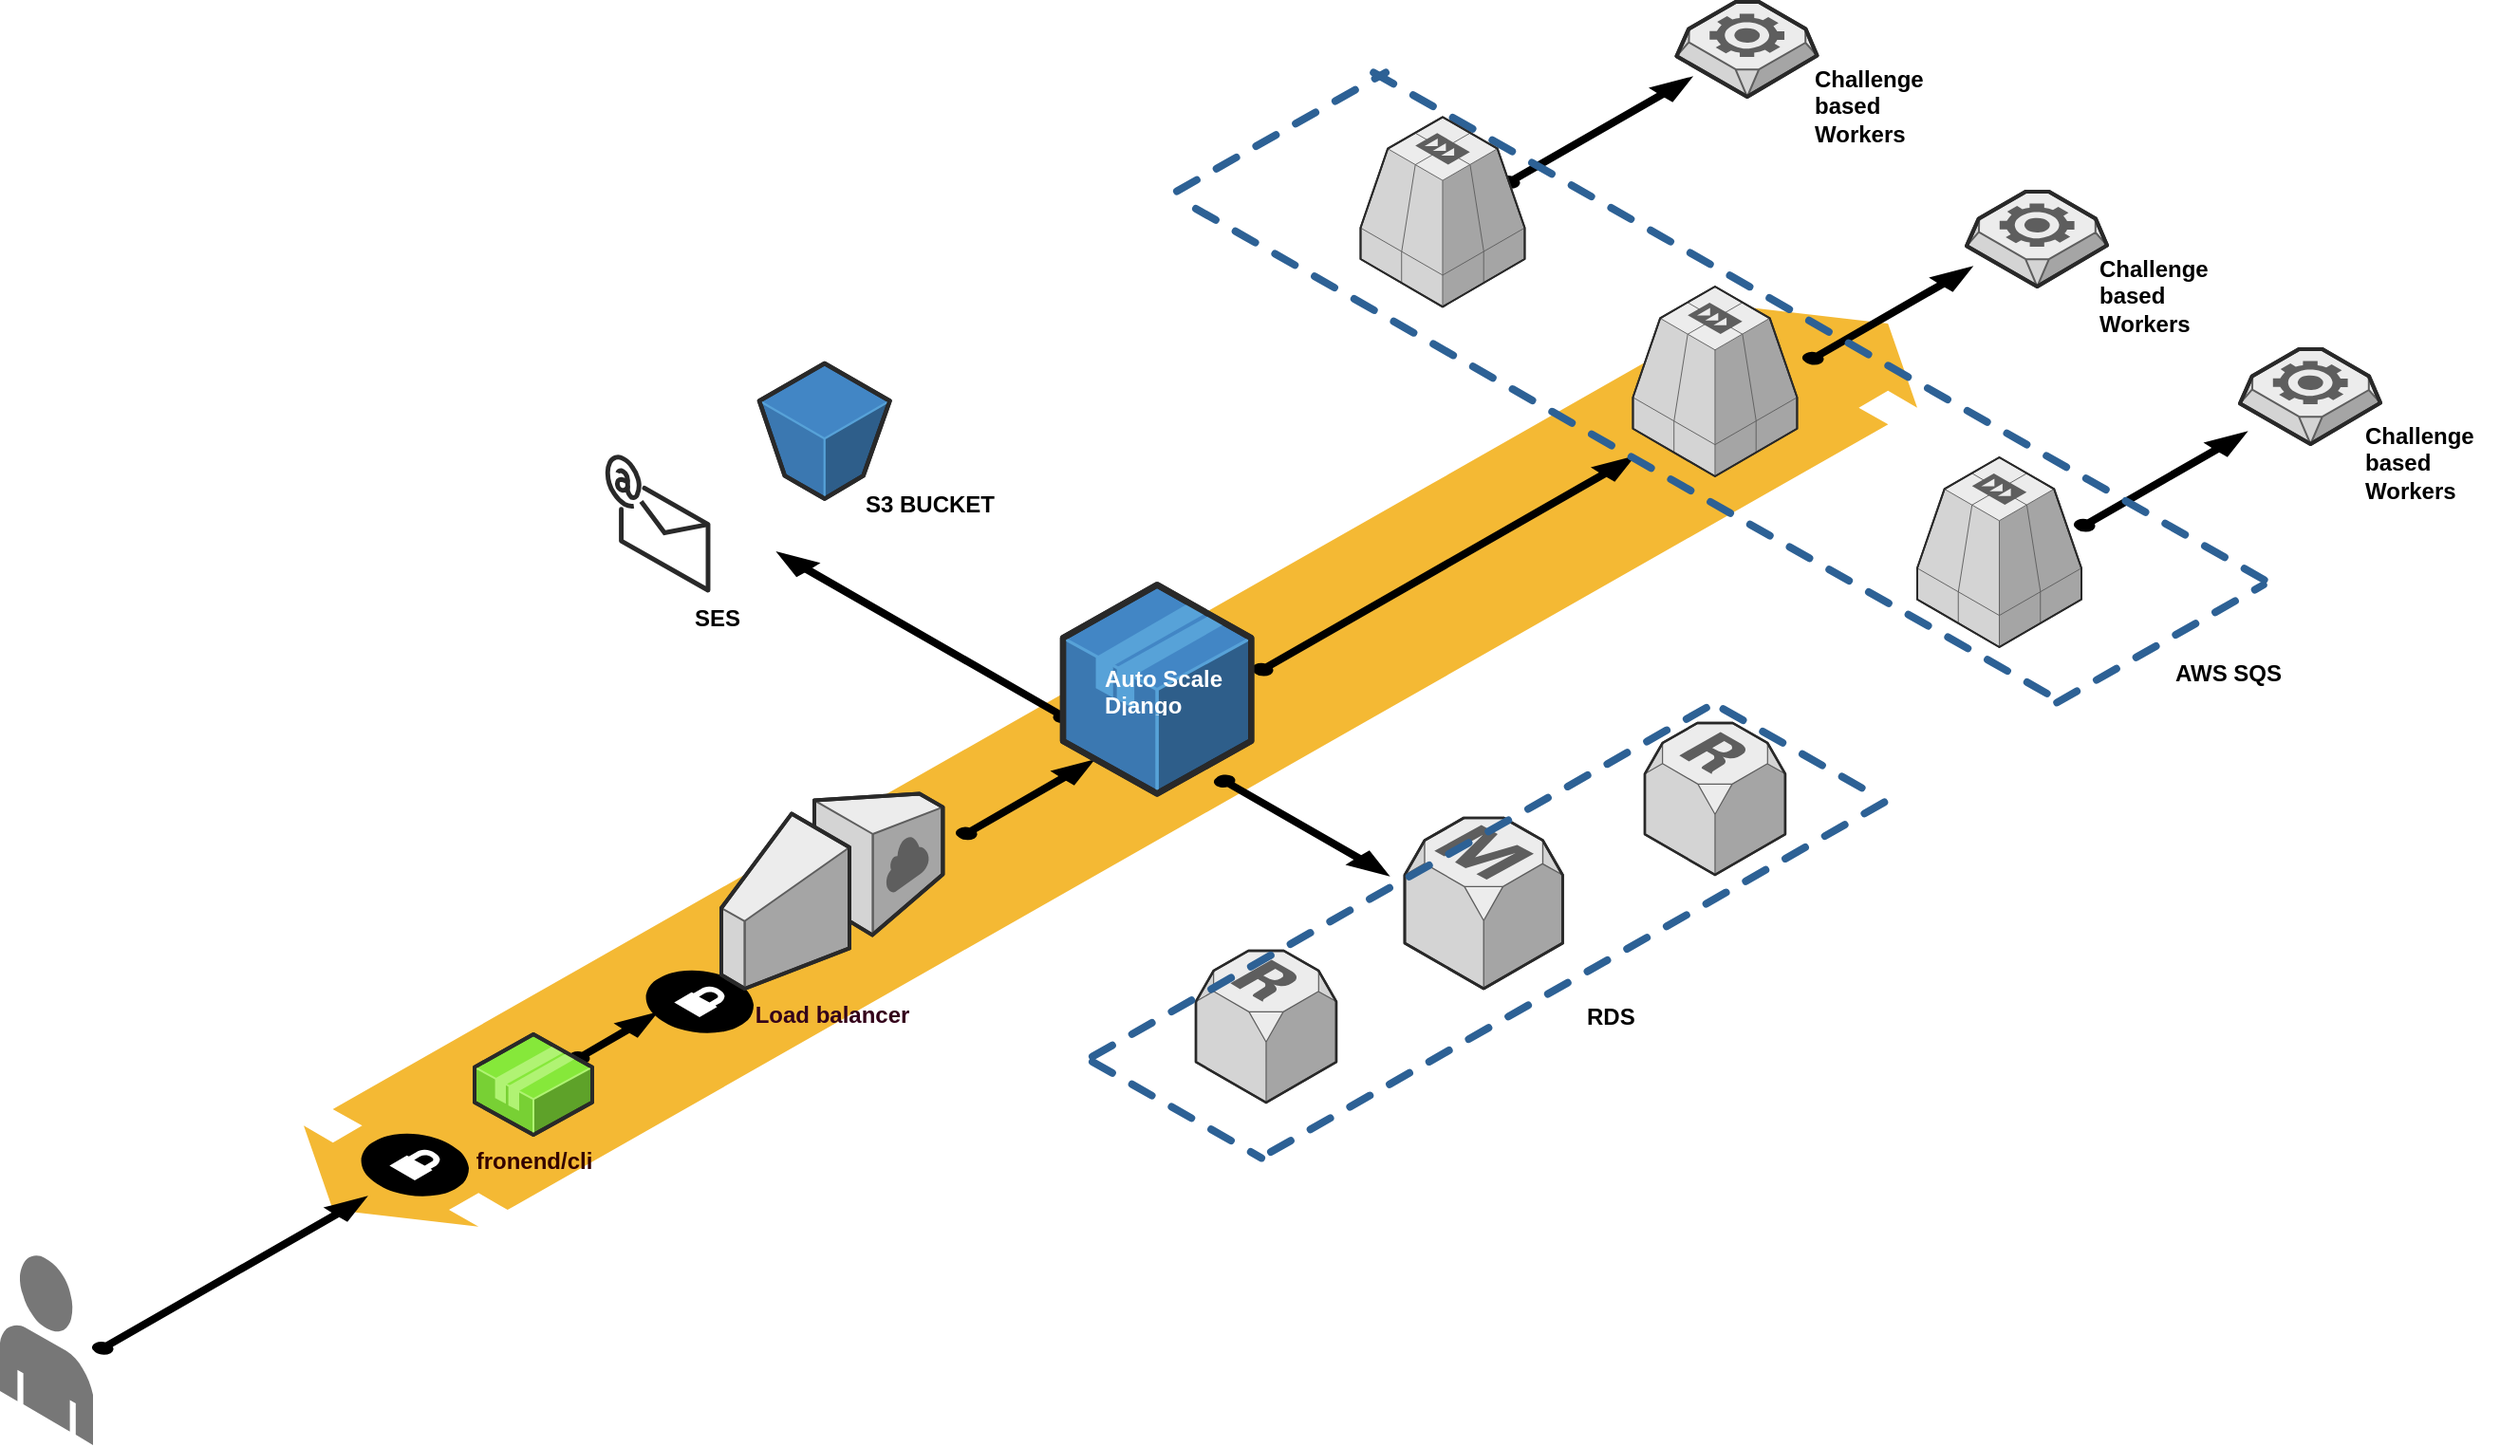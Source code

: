 <mxfile version="22.1.16" type="github">
  <diagram name="Page-1" id="aaaa8250-4180-3840-79b5-4cada1eebb92">
    <mxGraphModel dx="1687" dy="922" grid="1" gridSize="10" guides="1" tooltips="1" connect="1" arrows="1" fold="1" page="1" pageScale="1" pageWidth="1920" pageHeight="1200" background="none" math="0" shadow="0">
      <root>
        <mxCell id="0" />
        <mxCell id="1" parent="0" />
        <mxCell id="L3lj_wClFnJjA9AVwsPd-24" value="" style="verticalLabelPosition=bottom;html=1;verticalAlign=top;strokeWidth=1;dashed=0;shape=mxgraph.aws3d.flatDoubleEdge;fillColor=#000000;aspect=fixed;rounded=1;shadow=0;comic=0;fontFamily=Verdana;fontSize=12;flipV=1;" vertex="1" parent="1">
          <mxGeometry x="300" y="460.68" width="850" height="484.68" as="geometry" />
        </mxCell>
        <mxCell id="L3lj_wClFnJjA9AVwsPd-4" value="" style="verticalLabelPosition=bottom;html=1;verticalAlign=top;strokeWidth=1;align=center;outlineConnect=0;dashed=0;outlineConnect=0;shape=mxgraph.aws3d.end_user;strokeColor=none;fillColor=#777777;aspect=fixed;" vertex="1" parent="1">
          <mxGeometry x="140" y="960" width="49" height="100.46" as="geometry" />
        </mxCell>
        <mxCell id="L3lj_wClFnJjA9AVwsPd-9" value="" style="verticalLabelPosition=bottom;html=1;verticalAlign=top;strokeWidth=1;align=center;outlineConnect=0;dashed=0;outlineConnect=0;shape=mxgraph.aws3d.s3Bucket;fillColor=#4286c5;strokeColor=#57A2D8;aspect=fixed;" vertex="1" parent="1">
          <mxGeometry x="540" y="490.47" width="68.74" height="71.31" as="geometry" />
        </mxCell>
        <mxCell id="L3lj_wClFnJjA9AVwsPd-19" value="" style="verticalLabelPosition=bottom;html=1;verticalAlign=top;strokeWidth=1;align=center;outlineConnect=0;dashed=0;outlineConnect=0;shape=mxgraph.aws3d.secureConnection;fillColor=#000000;strokeColor=#ffffff;aspect=fixed;" vertex="1" parent="1">
          <mxGeometry x="480" y="810" width="57.0" height="34" as="geometry" />
        </mxCell>
        <mxCell id="L3lj_wClFnJjA9AVwsPd-20" value="&lt;b style=&quot;&quot;&gt;&lt;font color=&quot;#33001a&quot;&gt;Load balancer&lt;/font&gt;&lt;/b&gt;" style="verticalLabelPosition=bottom;html=1;verticalAlign=top;strokeWidth=1;align=center;outlineConnect=0;dashed=0;outlineConnect=0;shape=mxgraph.aws3d.internetGateway;fillColor=#ECECEC;strokeColor=#5E5E5E;aspect=fixed;" vertex="1" parent="1">
          <mxGeometry x="520" y="717.2" width="116.7" height="102.8" as="geometry" />
        </mxCell>
        <mxCell id="L3lj_wClFnJjA9AVwsPd-21" value="" style="verticalLabelPosition=bottom;html=1;verticalAlign=top;strokeWidth=1;align=center;outlineConnect=0;dashed=0;outlineConnect=0;shape=mxgraph.aws3d.arrowNE;fillColor=#000000;aspect=fixed;" vertex="1" parent="1">
          <mxGeometry x="800" y="540" width="200.23" height="114.42" as="geometry" />
        </mxCell>
        <mxCell id="L3lj_wClFnJjA9AVwsPd-25" value="" style="verticalLabelPosition=bottom;html=1;verticalAlign=top;strokeWidth=1;align=center;outlineConnect=0;dashed=0;outlineConnect=0;shape=mxgraph.aws3d.arrowNE;fillColor=#000000;aspect=fixed;" vertex="1" parent="1">
          <mxGeometry x="189" y="930" width="143.6" height="82.05" as="geometry" />
        </mxCell>
        <mxCell id="L3lj_wClFnJjA9AVwsPd-31" value="" style="verticalLabelPosition=bottom;html=1;verticalAlign=top;strokeWidth=1;align=center;outlineConnect=0;dashed=0;outlineConnect=0;shape=mxgraph.aws3d.arrowNE;fillColor=#000000;aspect=fixed;" vertex="1" parent="1">
          <mxGeometry x="930" y="340" width="100.74" height="57.56" as="geometry" />
        </mxCell>
        <mxCell id="L3lj_wClFnJjA9AVwsPd-33" value="" style="verticalLabelPosition=bottom;html=1;verticalAlign=top;strokeWidth=1;align=center;outlineConnect=0;dashed=0;outlineConnect=0;shape=mxgraph.aws3d.arrowNE;fillColor=#000000;aspect=fixed;" vertex="1" parent="1">
          <mxGeometry x="1233" y="527" width="90" height="51.42" as="geometry" />
        </mxCell>
        <mxCell id="L3lj_wClFnJjA9AVwsPd-34" value="" style="verticalLabelPosition=bottom;html=1;verticalAlign=top;strokeWidth=1;align=center;outlineConnect=0;dashed=0;outlineConnect=0;shape=mxgraph.aws3d.arrowNE;fillColor=#000000;aspect=fixed;" vertex="1" parent="1">
          <mxGeometry x="1090" y="440" width="88.34" height="50.47" as="geometry" />
        </mxCell>
        <mxCell id="L3lj_wClFnJjA9AVwsPd-43" value="" style="group" vertex="1" connectable="0" parent="1">
          <mxGeometry x="760" y="337.2" width="600" height="332.0" as="geometry" />
        </mxCell>
        <mxCell id="L3lj_wClFnJjA9AVwsPd-35" value="" style="verticalLabelPosition=bottom;html=1;verticalAlign=top;strokeWidth=1;dashed=0;shape=mxgraph.aws3d.dashedArrowlessEdge;aspect=fixed;rounded=1;shadow=0;comic=0;fontFamily=Verdana;fontSize=12" vertex="1" parent="L3lj_wClFnJjA9AVwsPd-43">
          <mxGeometry x="103.62" width="473.82" height="270" as="geometry" />
        </mxCell>
        <mxCell id="L3lj_wClFnJjA9AVwsPd-36" value="" style="verticalLabelPosition=bottom;html=1;verticalAlign=top;strokeWidth=1;dashed=0;shape=mxgraph.aws3d.dashedArrowlessEdge;aspect=fixed;rounded=1;shadow=0;comic=0;fontFamily=Verdana;fontSize=12" vertex="1" parent="L3lj_wClFnJjA9AVwsPd-43">
          <mxGeometry x="10" y="71.78" width="456.67" height="260.22" as="geometry" />
        </mxCell>
        <mxCell id="L3lj_wClFnJjA9AVwsPd-37" value="" style="verticalLabelPosition=bottom;html=1;verticalAlign=top;strokeWidth=1;dashed=0;shape=mxgraph.aws3d.dashedArrowlessEdge;fillColor=#000000;aspect=fixed;rounded=1;shadow=0;comic=0;fontFamily=Verdana;fontSize=12;fontColor=#000000;flipV=1;" vertex="1" parent="L3lj_wClFnJjA9AVwsPd-43">
          <mxGeometry y="5.684e-14" width="110" height="62.54" as="geometry" />
        </mxCell>
        <mxCell id="L3lj_wClFnJjA9AVwsPd-38" value="" style="verticalLabelPosition=bottom;html=1;verticalAlign=top;strokeWidth=1;dashed=0;shape=mxgraph.aws3d.dashedArrowlessEdge;aspect=fixed;rounded=1;shadow=0;comic=0;fontFamily=Verdana;fontSize=12;flipV=1;" vertex="1" parent="L3lj_wClFnJjA9AVwsPd-43">
          <mxGeometry x="463.64" y="270.0" width="108.72" height="62" as="geometry" />
        </mxCell>
        <mxCell id="L3lj_wClFnJjA9AVwsPd-69" value="&lt;b&gt;AWS SQS&lt;/b&gt;" style="text;strokeColor=none;fillColor=none;align=left;verticalAlign=middle;spacingLeft=4;spacingRight=4;overflow=hidden;points=[[0,0.5],[1,0.5]];portConstraint=eastwest;rotatable=0;whiteSpace=wrap;html=1;" vertex="1" parent="L3lj_wClFnJjA9AVwsPd-43">
          <mxGeometry x="520" y="302.0" width="80" height="30" as="geometry" />
        </mxCell>
        <mxCell id="L3lj_wClFnJjA9AVwsPd-72" value="&lt;b&gt;Challenge based Workers&lt;/b&gt;" style="text;strokeColor=none;fillColor=none;align=left;verticalAlign=middle;spacingLeft=4;spacingRight=4;overflow=hidden;points=[[0,0.5],[1,0.5]];portConstraint=eastwest;rotatable=0;whiteSpace=wrap;html=1;" vertex="1" parent="L3lj_wClFnJjA9AVwsPd-43">
          <mxGeometry x="330" y="-17.2" width="76" height="70" as="geometry" />
        </mxCell>
        <mxCell id="L3lj_wClFnJjA9AVwsPd-47" value="" style="group" vertex="1" connectable="0" parent="1">
          <mxGeometry x="770" y="680" width="310.47" height="200" as="geometry" />
        </mxCell>
        <mxCell id="L3lj_wClFnJjA9AVwsPd-11" value="" style="verticalLabelPosition=bottom;html=1;verticalAlign=top;strokeWidth=1;align=center;outlineConnect=0;dashed=0;outlineConnect=0;shape=mxgraph.aws3d.rdsMaster;fillColor=#ECECEC;strokeColor=#5E5E5E;aspect=fixed;" vertex="1" parent="L3lj_wClFnJjA9AVwsPd-47">
          <mxGeometry x="110" y="50" width="83.23" height="90" as="geometry" />
        </mxCell>
        <mxCell id="L3lj_wClFnJjA9AVwsPd-12" value="" style="verticalLabelPosition=bottom;html=1;verticalAlign=top;strokeWidth=1;align=center;outlineConnect=0;dashed=0;outlineConnect=0;shape=mxgraph.aws3d.rdsSlave;fillColor=#ECECEC;strokeColor=#5E5E5E;aspect=fixed;" vertex="1" parent="L3lj_wClFnJjA9AVwsPd-47">
          <mxGeometry y="120" width="73.98" height="80" as="geometry" />
        </mxCell>
        <mxCell id="L3lj_wClFnJjA9AVwsPd-10" value="" style="verticalLabelPosition=bottom;html=1;verticalAlign=top;strokeWidth=1;align=center;outlineConnect=0;dashed=0;outlineConnect=0;shape=mxgraph.aws3d.rdsSlave;fillColor=#ECECEC;strokeColor=#5E5E5E;aspect=fixed;" vertex="1" parent="L3lj_wClFnJjA9AVwsPd-47">
          <mxGeometry x="236.49" width="73.98" height="80" as="geometry" />
        </mxCell>
        <mxCell id="L3lj_wClFnJjA9AVwsPd-50" value="" style="verticalLabelPosition=bottom;html=1;verticalAlign=top;strokeWidth=1;align=center;outlineConnect=0;dashed=0;outlineConnect=0;shape=mxgraph.aws3d.arrowSE;fillColor=#000000;aspect=fixed;" vertex="1" parent="L3lj_wClFnJjA9AVwsPd-47">
          <mxGeometry x="10" y="28" width="91" height="52" as="geometry" />
        </mxCell>
        <mxCell id="L3lj_wClFnJjA9AVwsPd-48" value="" style="group" vertex="1" connectable="0" parent="1">
          <mxGeometry x="856.74" y="360.68" width="379.75" height="279.32" as="geometry" />
        </mxCell>
        <mxCell id="L3lj_wClFnJjA9AVwsPd-5" value="" style="verticalLabelPosition=bottom;html=1;verticalAlign=top;strokeWidth=1;align=center;outlineConnect=0;dashed=0;outlineConnect=0;shape=mxgraph.aws3d.sqs;fillColor=#ECECEC;strokeColor=#5E5E5E;aspect=fixed;" vertex="1" parent="L3lj_wClFnJjA9AVwsPd-48">
          <mxGeometry width="86.49" height="100" as="geometry" />
        </mxCell>
        <mxCell id="L3lj_wClFnJjA9AVwsPd-6" value="" style="verticalLabelPosition=bottom;html=1;verticalAlign=top;strokeWidth=1;align=center;outlineConnect=0;dashed=0;outlineConnect=0;shape=mxgraph.aws3d.sqs;fillColor=#ECECEC;strokeColor=#5E5E5E;aspect=fixed;" vertex="1" parent="L3lj_wClFnJjA9AVwsPd-48">
          <mxGeometry x="143.49" y="89.32" width="86.49" height="100" as="geometry" />
        </mxCell>
        <mxCell id="L3lj_wClFnJjA9AVwsPd-7" value="" style="verticalLabelPosition=bottom;html=1;verticalAlign=top;strokeWidth=1;align=center;outlineConnect=0;dashed=0;outlineConnect=0;shape=mxgraph.aws3d.sqs;fillColor=#ECECEC;strokeColor=#5E5E5E;aspect=fixed;" vertex="1" parent="L3lj_wClFnJjA9AVwsPd-48">
          <mxGeometry x="293.26" y="179.32" width="86.49" height="100" as="geometry" />
        </mxCell>
        <mxCell id="L3lj_wClFnJjA9AVwsPd-49" value="" style="group" vertex="1" connectable="0" parent="1">
          <mxGeometry x="1023.23" y="300" width="370.77" height="233" as="geometry" />
        </mxCell>
        <mxCell id="L3lj_wClFnJjA9AVwsPd-16" value="" style="verticalLabelPosition=bottom;html=1;verticalAlign=top;strokeWidth=1;align=center;outlineConnect=0;dashed=0;outlineConnect=0;shape=mxgraph.aws3d.worker;fillColor=#ECECEC;strokeColor=#5E5E5E;aspect=fixed;" vertex="1" parent="L3lj_wClFnJjA9AVwsPd-49">
          <mxGeometry width="74" height="50" as="geometry" />
        </mxCell>
        <mxCell id="L3lj_wClFnJjA9AVwsPd-17" value="" style="verticalLabelPosition=bottom;html=1;verticalAlign=top;strokeWidth=1;align=center;outlineConnect=0;dashed=0;outlineConnect=0;shape=mxgraph.aws3d.worker;fillColor=#ECECEC;strokeColor=#5E5E5E;aspect=fixed;" vertex="1" parent="L3lj_wClFnJjA9AVwsPd-49">
          <mxGeometry x="152.77" y="100" width="74" height="50" as="geometry" />
        </mxCell>
        <mxCell id="L3lj_wClFnJjA9AVwsPd-18" value="" style="verticalLabelPosition=bottom;html=1;verticalAlign=top;strokeWidth=1;align=center;outlineConnect=0;dashed=0;outlineConnect=0;shape=mxgraph.aws3d.worker;fillColor=#ECECEC;strokeColor=#5E5E5E;aspect=fixed;" vertex="1" parent="L3lj_wClFnJjA9AVwsPd-49">
          <mxGeometry x="296.77" y="183" width="74" height="50" as="geometry" />
        </mxCell>
        <mxCell id="L3lj_wClFnJjA9AVwsPd-71" value="&lt;b&gt;Challenge based Workers&lt;/b&gt;" style="text;strokeColor=none;fillColor=none;align=left;verticalAlign=middle;spacingLeft=4;spacingRight=4;overflow=hidden;points=[[0,0.5],[1,0.5]];portConstraint=eastwest;rotatable=0;whiteSpace=wrap;html=1;" vertex="1" parent="L3lj_wClFnJjA9AVwsPd-49">
          <mxGeometry x="216.77" y="120.0" width="76" height="70" as="geometry" />
        </mxCell>
        <mxCell id="L3lj_wClFnJjA9AVwsPd-51" value="" style="verticalLabelPosition=bottom;html=1;verticalAlign=top;strokeWidth=1;align=center;outlineConnect=0;dashed=0;outlineConnect=0;shape=mxgraph.aws3d.arrowNE;fillColor=#000000;aspect=fixed;" vertex="1" parent="1">
          <mxGeometry x="644.03" y="700" width="71.47" height="40.84" as="geometry" />
        </mxCell>
        <mxCell id="L3lj_wClFnJjA9AVwsPd-52" value="" style="verticalLabelPosition=bottom;html=1;verticalAlign=top;strokeWidth=1;align=center;outlineConnect=0;dashed=0;outlineConnect=0;shape=mxgraph.aws3d.arrowNW;fillColor=#000000;aspect=fixed;" vertex="1" parent="1">
          <mxGeometry x="550" y="590.34" width="155.5" height="88.86" as="geometry" />
        </mxCell>
        <mxCell id="L3lj_wClFnJjA9AVwsPd-46" value="" style="group" vertex="1" connectable="0" parent="1">
          <mxGeometry x="715.5" y="669.2" width="418.09" height="240" as="geometry" />
        </mxCell>
        <mxCell id="L3lj_wClFnJjA9AVwsPd-39" value="" style="verticalLabelPosition=bottom;html=1;verticalAlign=top;strokeWidth=1;dashed=0;shape=mxgraph.aws3d.dashedArrowlessEdge;aspect=fixed;rounded=1;shadow=0;comic=0;fontFamily=Verdana;fontSize=12" vertex="1" parent="L3lj_wClFnJjA9AVwsPd-46">
          <mxGeometry x="332.31" y="3.4" width="81.78" height="46.6" as="geometry" />
        </mxCell>
        <mxCell id="L3lj_wClFnJjA9AVwsPd-40" value="" style="verticalLabelPosition=bottom;html=1;verticalAlign=top;strokeWidth=1;dashed=0;shape=mxgraph.aws3d.dashedArrowlessEdge;aspect=fixed;rounded=1;shadow=0;comic=0;fontFamily=Verdana;fontSize=12" vertex="1" parent="L3lj_wClFnJjA9AVwsPd-46">
          <mxGeometry y="189.28" width="89.02" height="50.72" as="geometry" />
        </mxCell>
        <mxCell id="L3lj_wClFnJjA9AVwsPd-41" value="" style="verticalLabelPosition=bottom;html=1;verticalAlign=top;strokeWidth=1;dashed=0;shape=mxgraph.aws3d.dashedArrowlessEdge;fillColor=#000000;aspect=fixed;rounded=1;shadow=0;comic=0;fontFamily=Verdana;fontSize=12;fontColor=#000000;flipV=1;" vertex="1" parent="L3lj_wClFnJjA9AVwsPd-46">
          <mxGeometry width="328.2" height="186.59" as="geometry" />
        </mxCell>
        <mxCell id="L3lj_wClFnJjA9AVwsPd-42" value="" style="verticalLabelPosition=bottom;html=1;verticalAlign=top;strokeWidth=1;dashed=0;shape=mxgraph.aws3d.dashedArrowlessEdge;aspect=fixed;rounded=1;shadow=0;comic=0;fontFamily=Verdana;fontSize=12;flipV=1;" vertex="1" parent="L3lj_wClFnJjA9AVwsPd-46">
          <mxGeometry x="94" y="52" width="324.09" height="184.82" as="geometry" />
        </mxCell>
        <mxCell id="L3lj_wClFnJjA9AVwsPd-59" value="&lt;b&gt;RDS&lt;/b&gt;" style="text;strokeColor=none;fillColor=none;align=left;verticalAlign=middle;spacingLeft=4;spacingRight=4;overflow=hidden;points=[[0,0.5],[1,0.5]];portConstraint=eastwest;rotatable=0;whiteSpace=wrap;html=1;" vertex="1" parent="L3lj_wClFnJjA9AVwsPd-46">
          <mxGeometry x="254.5" y="150.8" width="80" height="30" as="geometry" />
        </mxCell>
        <mxCell id="L3lj_wClFnJjA9AVwsPd-15" value="" style="verticalLabelPosition=bottom;html=1;verticalAlign=top;strokeWidth=1;align=center;outlineConnect=0;dashed=0;outlineConnect=0;shape=mxgraph.aws3d.application;fillColor=#4286c5;strokeColor=#57A2D8;aspect=fixed;" vertex="1" parent="1">
          <mxGeometry x="700" y="607.2" width="99.13" height="110" as="geometry" />
        </mxCell>
        <mxCell id="L3lj_wClFnJjA9AVwsPd-60" value="&lt;b&gt;SES&lt;/b&gt;" style="text;strokeColor=none;fillColor=none;align=left;verticalAlign=middle;spacingLeft=4;spacingRight=4;overflow=hidden;points=[[0,0.5],[1,0.5]];portConstraint=eastwest;rotatable=0;whiteSpace=wrap;html=1;" vertex="1" parent="1">
          <mxGeometry x="500" y="610" width="80" height="30" as="geometry" />
        </mxCell>
        <mxCell id="L3lj_wClFnJjA9AVwsPd-61" value="&lt;b&gt;S3 BUCKET&lt;/b&gt;" style="text;strokeColor=none;fillColor=none;align=left;verticalAlign=middle;spacingLeft=4;spacingRight=4;overflow=hidden;points=[[0,0.5],[1,0.5]];portConstraint=eastwest;rotatable=0;whiteSpace=wrap;html=1;" vertex="1" parent="1">
          <mxGeometry x="590" y="550.0" width="80" height="30" as="geometry" />
        </mxCell>
        <mxCell id="L3lj_wClFnJjA9AVwsPd-62" value="&lt;b&gt;&lt;font color=&quot;#ffffff&quot;&gt;Auto Scale&lt;br&gt;Django&lt;/font&gt;&lt;br&gt;&lt;/b&gt;" style="text;strokeColor=none;fillColor=none;align=left;verticalAlign=middle;spacingLeft=4;spacingRight=4;overflow=hidden;points=[[0,0.5],[1,0.5]];portConstraint=eastwest;rotatable=0;whiteSpace=wrap;html=1;" vertex="1" parent="1">
          <mxGeometry x="715.5" y="647.2" width="80" height="30" as="geometry" />
        </mxCell>
        <mxCell id="L3lj_wClFnJjA9AVwsPd-70" value="&lt;b&gt;Challenge based Workers&lt;/b&gt;" style="text;strokeColor=none;fillColor=none;align=left;verticalAlign=middle;spacingLeft=4;spacingRight=4;overflow=hidden;points=[[0,0.5],[1,0.5]];portConstraint=eastwest;rotatable=0;whiteSpace=wrap;html=1;" vertex="1" parent="1">
          <mxGeometry x="1380" y="508.42" width="76" height="70" as="geometry" />
        </mxCell>
        <mxCell id="L3lj_wClFnJjA9AVwsPd-73" value="" style="verticalLabelPosition=bottom;html=1;verticalAlign=top;strokeWidth=1;align=center;outlineConnect=0;dashed=0;outlineConnect=0;shape=mxgraph.aws3d.secureConnection;fillColor=#000000;strokeColor=#ffffff;aspect=fixed;" vertex="1" parent="1">
          <mxGeometry x="330" y="896" width="57.0" height="34" as="geometry" />
        </mxCell>
        <mxCell id="L3lj_wClFnJjA9AVwsPd-79" value="" style="verticalLabelPosition=bottom;html=1;verticalAlign=top;strokeWidth=1;align=center;outlineConnect=0;dashed=0;outlineConnect=0;shape=mxgraph.aws3d.arrowNE;fillColor=#000000;aspect=fixed;" vertex="1" parent="1">
          <mxGeometry x="440" y="833" width="45.5" height="26" as="geometry" />
        </mxCell>
        <mxCell id="L3lj_wClFnJjA9AVwsPd-74" value="&lt;b&gt;&lt;font color=&quot;#330000&quot;&gt;fronend/cli&lt;/font&gt;&lt;/b&gt;" style="verticalLabelPosition=bottom;html=1;verticalAlign=top;strokeWidth=1;align=center;outlineConnect=0;dashed=0;outlineConnect=0;shape=mxgraph.aws3d.application2;fillColor=#86E83A;strokeColor=#B0F373;aspect=fixed;" vertex="1" parent="1">
          <mxGeometry x="390" y="844" width="62" height="53" as="geometry" />
        </mxCell>
        <mxCell id="L3lj_wClFnJjA9AVwsPd-80" value="" style="verticalLabelPosition=bottom;html=1;verticalAlign=top;strokeWidth=1;align=center;outlineConnect=0;dashed=0;outlineConnect=0;shape=mxgraph.aws3d.email;aspect=fixed;strokeColor=#292929;" vertex="1" parent="1">
          <mxGeometry x="460" y="539.74" width="53" height="70.26" as="geometry" />
        </mxCell>
      </root>
    </mxGraphModel>
  </diagram>
</mxfile>
